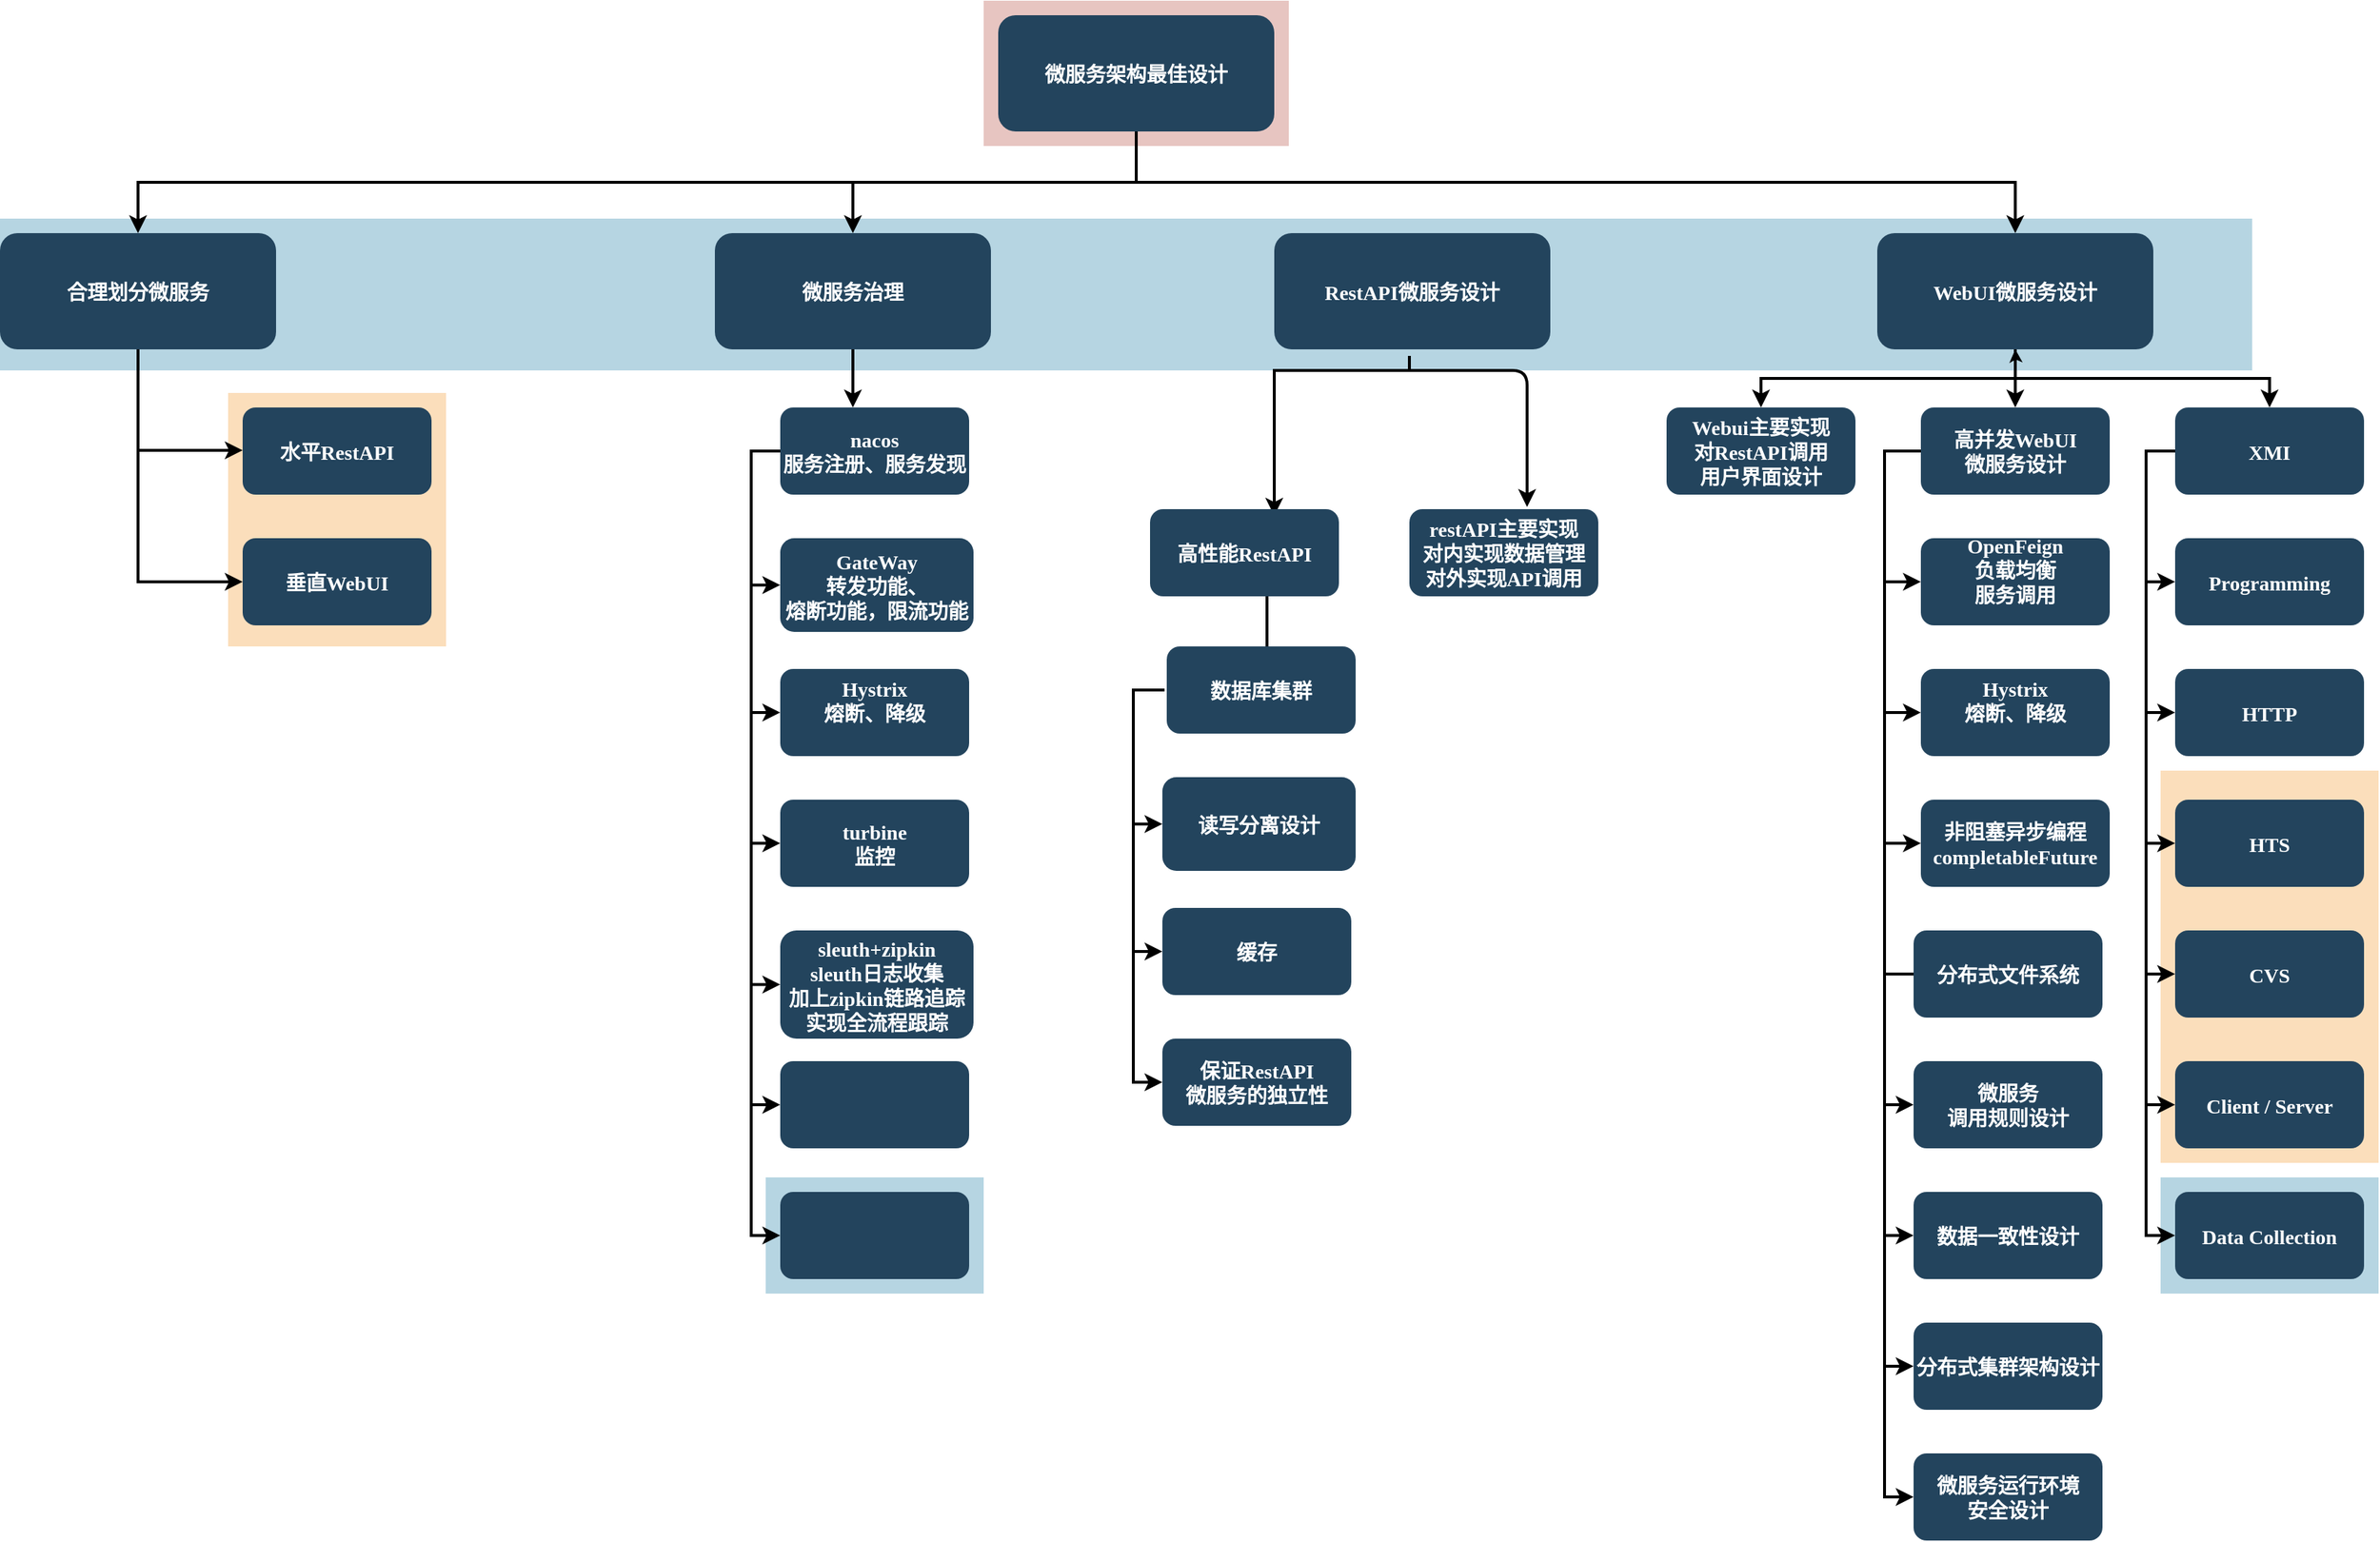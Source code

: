 <mxfile version="14.2.7" type="github">
  <diagram name="Page-1" id="2c0d36ab-eaac-3732-788b-9136903baeff">
    <mxGraphModel dx="1673" dy="896" grid="1" gridSize="10" guides="1" tooltips="1" connect="1" arrows="1" fold="1" page="1" pageScale="1.5" pageWidth="1169" pageHeight="827" background="#ffffff" math="0" shadow="0">
      <root>
        <mxCell id="0" />
        <mxCell id="1" parent="0" />
        <mxCell id="123" value="" style="fillColor=#AE4132;strokeColor=none;opacity=30;" parent="1" vertex="1">
          <mxGeometry x="747" y="175.5" width="210" height="100.0" as="geometry" />
        </mxCell>
        <mxCell id="122" value="" style="fillColor=#10739E;strokeColor=none;opacity=30;" parent="1" vertex="1">
          <mxGeometry x="70" y="325.5" width="1550" height="104.5" as="geometry" />
        </mxCell>
        <mxCell id="121" value="" style="fillColor=#F2931E;strokeColor=none;opacity=30;" parent="1" vertex="1">
          <mxGeometry x="1557" y="705.5" width="150" height="270" as="geometry" />
        </mxCell>
        <mxCell id="118" value="" style="fillColor=#F2931E;strokeColor=none;opacity=30;" parent="1" vertex="1">
          <mxGeometry x="227" y="445.5" width="150" height="174.5" as="geometry" />
        </mxCell>
        <mxCell id="116" value="" style="fillColor=#10739E;strokeColor=none;opacity=30;" parent="1" vertex="1">
          <mxGeometry x="1557" y="985.5" width="150" height="80" as="geometry" />
        </mxCell>
        <mxCell id="114" value="" style="fillColor=#10739E;strokeColor=none;opacity=30;" parent="1" vertex="1">
          <mxGeometry x="597.0" y="985.5" width="150" height="80" as="geometry" />
        </mxCell>
        <mxCell id="xKeBod-_BaKPG255oeOU-142" value="" style="edgeStyle=orthogonalEdgeStyle;rounded=0;orthogonalLoop=1;jettySize=auto;html=1;" edge="1" parent="1" target="4">
          <mxGeometry relative="1" as="geometry">
            <mxPoint x="1457" y="445.5" as="sourcePoint" />
          </mxGeometry>
        </mxCell>
        <mxCell id="2" value="微服务架构最佳设计" style="rounded=1;fillColor=#23445D;gradientColor=none;strokeColor=none;fontColor=#FFFFFF;fontStyle=1;fontFamily=Tahoma;fontSize=14" parent="1" vertex="1">
          <mxGeometry x="757" y="185.5" width="190" height="80" as="geometry" />
        </mxCell>
        <mxCell id="4" value="WebUI微服务设计" style="rounded=1;fillColor=#23445D;gradientColor=none;strokeColor=none;fontColor=#FFFFFF;fontStyle=1;fontFamily=Tahoma;fontSize=14" parent="1" vertex="1">
          <mxGeometry x="1362.0" y="335.5" width="190" height="80" as="geometry" />
        </mxCell>
        <mxCell id="9" value="" style="edgeStyle=elbowEdgeStyle;elbow=vertical;strokeWidth=2;rounded=0" parent="1" source="2" target="4" edge="1">
          <mxGeometry x="337" y="215.5" width="100" height="100" as="geometry">
            <mxPoint x="337" y="315.5" as="sourcePoint" />
            <mxPoint x="437" y="215.5" as="targetPoint" />
          </mxGeometry>
        </mxCell>
        <mxCell id="10" value="RestAPI微服务设计" style="rounded=1;fillColor=#23445D;gradientColor=none;strokeColor=none;fontColor=#FFFFFF;fontStyle=1;fontFamily=Tahoma;fontSize=14" parent="1" vertex="1">
          <mxGeometry x="947" y="335.5" width="190" height="80" as="geometry" />
        </mxCell>
        <mxCell id="12" value="微服务治理" style="rounded=1;fillColor=#23445D;gradientColor=none;strokeColor=none;fontColor=#FFFFFF;fontStyle=1;fontFamily=Tahoma;fontSize=14" parent="1" vertex="1">
          <mxGeometry x="562.0" y="335.5" width="190" height="80" as="geometry" />
        </mxCell>
        <mxCell id="13" value="合理划分微服务" style="rounded=1;fillColor=#23445D;gradientColor=none;strokeColor=none;fontColor=#FFFFFF;fontStyle=1;fontFamily=Tahoma;fontSize=14" parent="1" vertex="1">
          <mxGeometry x="70" y="335.5" width="190" height="80" as="geometry" />
        </mxCell>
        <mxCell id="16" value="水平RestAPI" style="rounded=1;fillColor=#23445D;gradientColor=none;strokeColor=none;fontColor=#FFFFFF;fontStyle=1;fontFamily=Tahoma;fontSize=14" parent="1" vertex="1">
          <mxGeometry x="237" y="455.5" width="130" height="60" as="geometry" />
        </mxCell>
        <mxCell id="17" value="垂直WebUI" style="rounded=1;fillColor=#23445D;gradientColor=none;strokeColor=none;fontColor=#FFFFFF;fontStyle=1;fontFamily=Tahoma;fontSize=14" parent="1" vertex="1">
          <mxGeometry x="237" y="545.5" width="130" height="60" as="geometry" />
        </mxCell>
        <mxCell id="33" value="nacos&#xa;服务注册、服务发现" style="rounded=1;fillColor=#23445D;gradientColor=none;strokeColor=none;fontColor=#FFFFFF;fontStyle=1;fontFamily=Tahoma;fontSize=14" parent="1" vertex="1">
          <mxGeometry x="607" y="455.5" width="130" height="60" as="geometry" />
        </mxCell>
        <mxCell id="34" value="GateWay&#xa;转发功能、&#xa;熔断功能，限流功能" style="rounded=1;fillColor=#23445D;gradientColor=none;strokeColor=none;fontColor=#FFFFFF;fontStyle=1;fontFamily=Tahoma;fontSize=14" parent="1" vertex="1">
          <mxGeometry x="607" y="545.5" width="133" height="64.5" as="geometry" />
        </mxCell>
        <mxCell id="35" value="Hystrix&#xa;熔断、降级&#xa;" style="rounded=1;fillColor=#23445D;gradientColor=none;strokeColor=none;fontColor=#FFFFFF;fontStyle=1;fontFamily=Tahoma;fontSize=14" parent="1" vertex="1">
          <mxGeometry x="607" y="635.5" width="130" height="60" as="geometry" />
        </mxCell>
        <mxCell id="36" value="turbine&#xa;监控" style="rounded=1;fillColor=#23445D;gradientColor=none;strokeColor=none;fontColor=#FFFFFF;fontStyle=1;fontFamily=Tahoma;fontSize=14" parent="1" vertex="1">
          <mxGeometry x="607" y="725.5" width="130" height="60" as="geometry" />
        </mxCell>
        <mxCell id="37" value="sleuth+zipkin&#xa;sleuth日志收集&#xa;加上zipkin链路追踪&#xa;实现全流程跟踪" style="rounded=1;fillColor=#23445D;gradientColor=none;strokeColor=none;fontColor=#FFFFFF;fontStyle=1;fontFamily=Tahoma;fontSize=14" parent="1" vertex="1">
          <mxGeometry x="607" y="815.5" width="133" height="74.5" as="geometry" />
        </mxCell>
        <mxCell id="38" value="" style="rounded=1;fillColor=#23445D;gradientColor=none;strokeColor=none;fontColor=#FFFFFF;fontStyle=1;fontFamily=Tahoma;fontSize=14" parent="1" vertex="1">
          <mxGeometry x="607" y="905.5" width="130" height="60" as="geometry" />
        </mxCell>
        <mxCell id="39" value="" style="rounded=1;fillColor=#23445D;gradientColor=none;strokeColor=none;fontColor=#FFFFFF;fontStyle=1;fontFamily=Tahoma;fontSize=14" parent="1" vertex="1">
          <mxGeometry x="607" y="995.5" width="130" height="60" as="geometry" />
        </mxCell>
        <mxCell id="41" value="restAPI主要实现&#xa;对内实现数据管理&#xa;对外实现API调用" style="rounded=1;fillColor=#23445D;gradientColor=none;strokeColor=none;fontColor=#FFFFFF;fontStyle=1;fontFamily=Tahoma;fontSize=14" parent="1" vertex="1">
          <mxGeometry x="1040" y="525.5" width="130" height="60" as="geometry" />
        </mxCell>
        <mxCell id="44" value="Webui主要实现&#xa;对RestAPI调用&#xa;用户界面设计" style="rounded=1;fillColor=#23445D;gradientColor=none;strokeColor=none;fontColor=#FFFFFF;fontStyle=1;fontFamily=Tahoma;fontSize=14" parent="1" vertex="1">
          <mxGeometry x="1217" y="455.5" width="130" height="60" as="geometry" />
        </mxCell>
        <mxCell id="48" value="高并发WebUI&#xa;微服务设计" style="rounded=1;fillColor=#23445D;gradientColor=none;strokeColor=none;fontColor=#FFFFFF;fontStyle=1;fontFamily=Tahoma;fontSize=14" parent="1" vertex="1">
          <mxGeometry x="1392" y="455.5" width="130" height="60" as="geometry" />
        </mxCell>
        <mxCell id="49" value="OpenFeign&#xa;负载均衡&#xa;服务调用&#xa;" style="rounded=1;fillColor=#23445D;gradientColor=none;strokeColor=none;fontColor=#FFFFFF;fontStyle=1;fontFamily=Tahoma;fontSize=14" parent="1" vertex="1">
          <mxGeometry x="1392" y="545.5" width="130" height="60" as="geometry" />
        </mxCell>
        <mxCell id="50" value="Hystrix&#xa;熔断、降级&#xa;" style="rounded=1;fillColor=#23445D;gradientColor=none;strokeColor=none;fontColor=#FFFFFF;fontStyle=1;fontFamily=Tahoma;fontSize=14" parent="1" vertex="1">
          <mxGeometry x="1392" y="635.5" width="130" height="60" as="geometry" />
        </mxCell>
        <mxCell id="51" value="非阻塞异步编程&#xa;completableFuture" style="rounded=1;fillColor=#23445D;gradientColor=none;strokeColor=none;fontColor=#FFFFFF;fontStyle=1;fontFamily=Tahoma;fontSize=14" parent="1" vertex="1">
          <mxGeometry x="1392" y="725.5" width="130" height="60" as="geometry" />
        </mxCell>
        <mxCell id="52" value="XMI" style="rounded=1;fillColor=#23445D;gradientColor=none;strokeColor=none;fontColor=#FFFFFF;fontStyle=1;fontFamily=Tahoma;fontSize=14" parent="1" vertex="1">
          <mxGeometry x="1567" y="455.5" width="130" height="60" as="geometry" />
        </mxCell>
        <mxCell id="53" value="Programming" style="rounded=1;fillColor=#23445D;gradientColor=none;strokeColor=none;fontColor=#FFFFFF;fontStyle=1;fontFamily=Tahoma;fontSize=14" parent="1" vertex="1">
          <mxGeometry x="1567" y="545.5" width="130" height="60" as="geometry" />
        </mxCell>
        <mxCell id="54" value="HTTP" style="rounded=1;fillColor=#23445D;gradientColor=none;strokeColor=none;fontColor=#FFFFFF;fontStyle=1;fontFamily=Tahoma;fontSize=14" parent="1" vertex="1">
          <mxGeometry x="1567" y="635.5" width="130" height="60" as="geometry" />
        </mxCell>
        <mxCell id="55" value="HTS" style="rounded=1;fillColor=#23445D;gradientColor=none;strokeColor=none;fontColor=#FFFFFF;fontStyle=1;fontFamily=Tahoma;fontSize=14" parent="1" vertex="1">
          <mxGeometry x="1567" y="725.5" width="130" height="60" as="geometry" />
        </mxCell>
        <mxCell id="56" value="CVS" style="rounded=1;fillColor=#23445D;gradientColor=none;strokeColor=none;fontColor=#FFFFFF;fontStyle=1;fontFamily=Tahoma;fontSize=14" parent="1" vertex="1">
          <mxGeometry x="1567" y="815.5" width="130" height="60" as="geometry" />
        </mxCell>
        <mxCell id="57" value="Client / Server" style="rounded=1;fillColor=#23445D;gradientColor=none;strokeColor=none;fontColor=#FFFFFF;fontStyle=1;fontFamily=Tahoma;fontSize=14" parent="1" vertex="1">
          <mxGeometry x="1567" y="905.5" width="130" height="60" as="geometry" />
        </mxCell>
        <mxCell id="58" value="Data Collection" style="rounded=1;fillColor=#23445D;gradientColor=none;strokeColor=none;fontColor=#FFFFFF;fontStyle=1;fontFamily=Tahoma;fontSize=14" parent="1" vertex="1">
          <mxGeometry x="1567" y="995.5" width="130" height="60" as="geometry" />
        </mxCell>
        <mxCell id="59" value="" style="edgeStyle=elbowEdgeStyle;elbow=vertical;strokeWidth=2;rounded=0" parent="1" source="2" target="12" edge="1">
          <mxGeometry x="347" y="225.5" width="100" height="100" as="geometry">
            <mxPoint x="862.0" y="275.5" as="sourcePoint" />
            <mxPoint x="1467.0" y="345.5" as="targetPoint" />
          </mxGeometry>
        </mxCell>
        <mxCell id="61" value="" style="edgeStyle=elbowEdgeStyle;elbow=vertical;strokeWidth=2;rounded=0" parent="1" source="2" target="13" edge="1">
          <mxGeometry x="-23" y="135.5" width="100" height="100" as="geometry">
            <mxPoint x="-23" y="235.5" as="sourcePoint" />
            <mxPoint x="77" y="135.5" as="targetPoint" />
          </mxGeometry>
        </mxCell>
        <mxCell id="64" value="" style="edgeStyle=elbowEdgeStyle;elbow=horizontal;strokeWidth=2;rounded=0" parent="1" source="13" target="16" edge="1">
          <mxGeometry x="-23" y="135.5" width="100" height="100" as="geometry">
            <mxPoint x="-23" y="235.5" as="sourcePoint" />
            <mxPoint x="77" y="135.5" as="targetPoint" />
            <Array as="points">
              <mxPoint x="165" y="485" />
              <mxPoint x="165" y="460" />
              <mxPoint x="202" y="435.5" />
            </Array>
          </mxGeometry>
        </mxCell>
        <mxCell id="65" value="" style="edgeStyle=elbowEdgeStyle;elbow=horizontal;strokeWidth=2;rounded=0" parent="1" source="13" target="17" edge="1">
          <mxGeometry x="-23" y="135.5" width="100" height="100" as="geometry">
            <mxPoint x="-23" y="235.5" as="sourcePoint" />
            <mxPoint x="77" y="135.5" as="targetPoint" />
            <Array as="points">
              <mxPoint x="165" y="520" />
              <mxPoint x="202" y="475.5" />
            </Array>
          </mxGeometry>
        </mxCell>
        <mxCell id="76" value="" style="edgeStyle=elbowEdgeStyle;elbow=horizontal;strokeWidth=2;rounded=0" parent="1" source="33" target="34" edge="1">
          <mxGeometry x="-183" y="135.5" width="100" height="100" as="geometry">
            <mxPoint x="-183" y="235.5" as="sourcePoint" />
            <mxPoint x="-83" y="135.5" as="targetPoint" />
            <Array as="points">
              <mxPoint x="587" y="535.5" />
            </Array>
          </mxGeometry>
        </mxCell>
        <mxCell id="77" value="" style="edgeStyle=elbowEdgeStyle;elbow=horizontal;strokeWidth=2;rounded=0" parent="1" source="33" target="35" edge="1">
          <mxGeometry x="-183" y="135.5" width="100" height="100" as="geometry">
            <mxPoint x="-183" y="235.5" as="sourcePoint" />
            <mxPoint x="-83" y="135.5" as="targetPoint" />
            <Array as="points">
              <mxPoint x="587" y="575.5" />
            </Array>
          </mxGeometry>
        </mxCell>
        <mxCell id="78" value="" style="edgeStyle=elbowEdgeStyle;elbow=horizontal;strokeWidth=2;rounded=0" parent="1" source="33" target="36" edge="1">
          <mxGeometry x="-183" y="135.5" width="100" height="100" as="geometry">
            <mxPoint x="-183" y="235.5" as="sourcePoint" />
            <mxPoint x="-83" y="135.5" as="targetPoint" />
            <Array as="points">
              <mxPoint x="587" y="625.5" />
            </Array>
          </mxGeometry>
        </mxCell>
        <mxCell id="79" value="" style="edgeStyle=elbowEdgeStyle;elbow=horizontal;strokeWidth=2;rounded=0" parent="1" source="33" target="37" edge="1">
          <mxGeometry x="-183" y="135.5" width="100" height="100" as="geometry">
            <mxPoint x="-183" y="235.5" as="sourcePoint" />
            <mxPoint x="-83" y="135.5" as="targetPoint" />
            <Array as="points">
              <mxPoint x="587" y="665.5" />
            </Array>
          </mxGeometry>
        </mxCell>
        <mxCell id="80" value="" style="edgeStyle=elbowEdgeStyle;elbow=horizontal;strokeWidth=2;rounded=0" parent="1" source="33" target="38" edge="1">
          <mxGeometry x="-183" y="135.5" width="100" height="100" as="geometry">
            <mxPoint x="-183" y="235.5" as="sourcePoint" />
            <mxPoint x="-83" y="135.5" as="targetPoint" />
            <Array as="points">
              <mxPoint x="587" y="705.5" />
            </Array>
          </mxGeometry>
        </mxCell>
        <mxCell id="81" value="" style="edgeStyle=elbowEdgeStyle;elbow=horizontal;strokeWidth=2;rounded=0" parent="1" source="33" target="39" edge="1">
          <mxGeometry x="-183" y="135.5" width="100" height="100" as="geometry">
            <mxPoint x="-183" y="235.5" as="sourcePoint" />
            <mxPoint x="-83" y="135.5" as="targetPoint" />
            <Array as="points">
              <mxPoint x="587" y="755.5" />
            </Array>
          </mxGeometry>
        </mxCell>
        <mxCell id="87" value="" style="edgeStyle=elbowEdgeStyle;elbow=horizontal;strokeWidth=2;rounded=0" parent="1" source="48" target="49" edge="1">
          <mxGeometry x="-23" y="135.5" width="100" height="100" as="geometry">
            <mxPoint x="-23" y="235.5" as="sourcePoint" />
            <mxPoint x="77" y="135.5" as="targetPoint" />
            <Array as="points">
              <mxPoint x="1367" y="535.5" />
            </Array>
          </mxGeometry>
        </mxCell>
        <mxCell id="88" value="" style="edgeStyle=elbowEdgeStyle;elbow=horizontal;strokeWidth=2;rounded=0" parent="1" source="48" target="50" edge="1">
          <mxGeometry x="-23" y="135.5" width="100" height="100" as="geometry">
            <mxPoint x="-23" y="235.5" as="sourcePoint" />
            <mxPoint x="77" y="135.5" as="targetPoint" />
            <Array as="points">
              <mxPoint x="1367" y="595.5" />
            </Array>
          </mxGeometry>
        </mxCell>
        <mxCell id="89" value="" style="edgeStyle=elbowEdgeStyle;elbow=horizontal;strokeWidth=2;rounded=0" parent="1" source="48" target="51" edge="1">
          <mxGeometry x="-23" y="135.5" width="100" height="100" as="geometry">
            <mxPoint x="-23" y="235.5" as="sourcePoint" />
            <mxPoint x="77" y="135.5" as="targetPoint" />
            <Array as="points">
              <mxPoint x="1367" y="625.5" />
            </Array>
          </mxGeometry>
        </mxCell>
        <mxCell id="90" value="" style="edgeStyle=elbowEdgeStyle;elbow=horizontal;strokeWidth=2;rounded=0" parent="1" source="52" target="53" edge="1">
          <mxGeometry x="-23" y="135.5" width="100" height="100" as="geometry">
            <mxPoint x="-23" y="235.5" as="sourcePoint" />
            <mxPoint x="77" y="135.5" as="targetPoint" />
            <Array as="points">
              <mxPoint x="1547" y="535.5" />
            </Array>
          </mxGeometry>
        </mxCell>
        <mxCell id="91" value="" style="edgeStyle=elbowEdgeStyle;elbow=horizontal;strokeWidth=2;rounded=0" parent="1" source="52" target="54" edge="1">
          <mxGeometry x="-23" y="135.5" width="100" height="100" as="geometry">
            <mxPoint x="-23" y="235.5" as="sourcePoint" />
            <mxPoint x="77" y="135.5" as="targetPoint" />
            <Array as="points">
              <mxPoint x="1547" y="575.5" />
            </Array>
          </mxGeometry>
        </mxCell>
        <mxCell id="92" value="" style="edgeStyle=elbowEdgeStyle;elbow=horizontal;strokeWidth=2;rounded=0" parent="1" source="52" target="55" edge="1">
          <mxGeometry x="-23" y="135.5" width="100" height="100" as="geometry">
            <mxPoint x="-23" y="235.5" as="sourcePoint" />
            <mxPoint x="77" y="135.5" as="targetPoint" />
            <Array as="points">
              <mxPoint x="1547" y="625.5" />
            </Array>
          </mxGeometry>
        </mxCell>
        <mxCell id="93" value="" style="edgeStyle=elbowEdgeStyle;elbow=horizontal;strokeWidth=2;rounded=0" parent="1" source="52" target="56" edge="1">
          <mxGeometry x="-23" y="135.5" width="100" height="100" as="geometry">
            <mxPoint x="-23" y="235.5" as="sourcePoint" />
            <mxPoint x="77" y="135.5" as="targetPoint" />
            <Array as="points">
              <mxPoint x="1547" y="675.5" />
            </Array>
          </mxGeometry>
        </mxCell>
        <mxCell id="94" value="" style="edgeStyle=elbowEdgeStyle;elbow=horizontal;strokeWidth=2;rounded=0" parent="1" source="52" target="57" edge="1">
          <mxGeometry x="-23" y="135.5" width="100" height="100" as="geometry">
            <mxPoint x="-23" y="235.5" as="sourcePoint" />
            <mxPoint x="77" y="135.5" as="targetPoint" />
            <Array as="points">
              <mxPoint x="1547" y="725.5" />
            </Array>
          </mxGeometry>
        </mxCell>
        <mxCell id="95" value="" style="edgeStyle=elbowEdgeStyle;elbow=horizontal;strokeWidth=2;rounded=0" parent="1" source="52" target="58" edge="1">
          <mxGeometry x="-23" y="135.5" width="100" height="100" as="geometry">
            <mxPoint x="-23" y="235.5" as="sourcePoint" />
            <mxPoint x="77" y="135.5" as="targetPoint" />
            <Array as="points">
              <mxPoint x="1547" y="765.5" />
            </Array>
          </mxGeometry>
        </mxCell>
        <mxCell id="101" value="" style="edgeStyle=elbowEdgeStyle;elbow=vertical;strokeWidth=2;rounded=0" parent="1" source="12" edge="1">
          <mxGeometry x="-23" y="135.5" width="100" height="100" as="geometry">
            <mxPoint x="-23" y="235.5" as="sourcePoint" />
            <mxPoint x="657" y="455.5" as="targetPoint" />
          </mxGeometry>
        </mxCell>
        <mxCell id="104" value="" style="edgeStyle=elbowEdgeStyle;elbow=vertical;strokeWidth=2;rounded=0" parent="1" source="4" target="48" edge="1">
          <mxGeometry x="-23" y="135.5" width="100" height="100" as="geometry">
            <mxPoint x="-23" y="235.5" as="sourcePoint" />
            <mxPoint x="77" y="135.5" as="targetPoint" />
          </mxGeometry>
        </mxCell>
        <mxCell id="105" value="" style="edgeStyle=elbowEdgeStyle;elbow=vertical;strokeWidth=2;rounded=0" parent="1" source="4" target="44" edge="1">
          <mxGeometry x="-23" y="135.5" width="100" height="100" as="geometry">
            <mxPoint x="-23" y="235.5" as="sourcePoint" />
            <mxPoint x="77" y="135.5" as="targetPoint" />
          </mxGeometry>
        </mxCell>
        <mxCell id="106" value="" style="edgeStyle=elbowEdgeStyle;elbow=vertical;strokeWidth=2;rounded=0" parent="1" source="4" target="52" edge="1">
          <mxGeometry x="-23" y="135.5" width="100" height="100" as="geometry">
            <mxPoint x="-23" y="235.5" as="sourcePoint" />
            <mxPoint x="77" y="135.5" as="targetPoint" />
          </mxGeometry>
        </mxCell>
        <mxCell id="xKeBod-_BaKPG255oeOU-143" value="" style="edgeStyle=elbowEdgeStyle;elbow=vertical;strokeWidth=2;rounded=0" edge="1" parent="1">
          <mxGeometry x="-361" y="135.5" width="100" height="100" as="geometry">
            <mxPoint x="1040" y="420" as="sourcePoint" />
            <mxPoint x="947" y="530" as="targetPoint" />
            <Array as="points">
              <mxPoint x="1037" y="430" />
            </Array>
          </mxGeometry>
        </mxCell>
        <mxCell id="xKeBod-_BaKPG255oeOU-146" value="数据库集群" style="rounded=1;fillColor=#23445D;gradientColor=none;strokeColor=none;fontColor=#FFFFFF;fontStyle=1;fontFamily=Tahoma;fontSize=14" vertex="1" parent="1">
          <mxGeometry x="873" y="620" width="130" height="60" as="geometry" />
        </mxCell>
        <mxCell id="xKeBod-_BaKPG255oeOU-147" value="读写分离设计" style="rounded=1;fillColor=#23445D;gradientColor=none;strokeColor=none;fontColor=#FFFFFF;fontStyle=1;fontFamily=Tahoma;fontSize=14" vertex="1" parent="1">
          <mxGeometry x="870" y="710" width="133" height="64.5" as="geometry" />
        </mxCell>
        <mxCell id="xKeBod-_BaKPG255oeOU-148" value="缓存" style="rounded=1;fillColor=#23445D;gradientColor=none;strokeColor=none;fontColor=#FFFFFF;fontStyle=1;fontFamily=Tahoma;fontSize=14" vertex="1" parent="1">
          <mxGeometry x="870" y="800" width="130" height="60" as="geometry" />
        </mxCell>
        <mxCell id="xKeBod-_BaKPG255oeOU-149" value="保证RestAPI&#xa;微服务的独立性" style="rounded=1;fillColor=#23445D;gradientColor=none;strokeColor=none;fontColor=#FFFFFF;fontStyle=1;fontFamily=Tahoma;fontSize=14" vertex="1" parent="1">
          <mxGeometry x="870" y="890" width="130" height="60" as="geometry" />
        </mxCell>
        <mxCell id="xKeBod-_BaKPG255oeOU-153" value="" style="edgeStyle=elbowEdgeStyle;elbow=horizontal;strokeWidth=2;rounded=0" edge="1" parent="1" target="xKeBod-_BaKPG255oeOU-147">
          <mxGeometry x="80" y="300" width="100" height="100" as="geometry">
            <mxPoint x="871.5" y="650.0" as="sourcePoint" />
            <mxPoint x="180" y="300" as="targetPoint" />
            <Array as="points">
              <mxPoint x="850" y="700" />
            </Array>
          </mxGeometry>
        </mxCell>
        <mxCell id="xKeBod-_BaKPG255oeOU-154" value="" style="edgeStyle=elbowEdgeStyle;elbow=horizontal;strokeWidth=2;rounded=0" edge="1" parent="1" target="xKeBod-_BaKPG255oeOU-148">
          <mxGeometry x="80" y="300" width="100" height="100" as="geometry">
            <mxPoint x="871.5" y="650.0" as="sourcePoint" />
            <mxPoint x="180" y="300" as="targetPoint" />
            <Array as="points">
              <mxPoint x="850" y="740" />
            </Array>
          </mxGeometry>
        </mxCell>
        <mxCell id="xKeBod-_BaKPG255oeOU-155" value="" style="edgeStyle=elbowEdgeStyle;elbow=horizontal;strokeWidth=2;rounded=0" edge="1" parent="1">
          <mxGeometry x="80" y="300" width="100" height="100" as="geometry">
            <mxPoint x="871.5" y="650.0" as="sourcePoint" />
            <mxPoint x="870.0" y="920.0" as="targetPoint" />
            <Array as="points">
              <mxPoint x="850" y="790" />
            </Array>
          </mxGeometry>
        </mxCell>
        <mxCell id="xKeBod-_BaKPG255oeOU-162" value="" style="endArrow=classic;html=1;strokeWidth=2;" edge="1" parent="1">
          <mxGeometry width="50" height="50" relative="1" as="geometry">
            <mxPoint x="1040" y="430" as="sourcePoint" />
            <mxPoint x="1121" y="524" as="targetPoint" />
            <Array as="points">
              <mxPoint x="1121" y="430" />
              <mxPoint x="1121" y="494" />
            </Array>
          </mxGeometry>
        </mxCell>
        <mxCell id="xKeBod-_BaKPG255oeOU-163" value="高性能RestAPI" style="rounded=1;fillColor=#23445D;gradientColor=none;strokeColor=none;fontColor=#FFFFFF;fontStyle=1;fontFamily=Tahoma;fontSize=14" vertex="1" parent="1">
          <mxGeometry x="861.5" y="525.5" width="130" height="60" as="geometry" />
        </mxCell>
        <mxCell id="xKeBod-_BaKPG255oeOU-164" value="" style="line;strokeWidth=2;direction=south;html=1;" vertex="1" parent="1">
          <mxGeometry x="937" y="585.5" width="10" height="34.5" as="geometry" />
        </mxCell>
        <mxCell id="xKeBod-_BaKPG255oeOU-189" value="分布式文件系统" style="rounded=1;fillColor=#23445D;gradientColor=none;strokeColor=none;fontColor=#FFFFFF;fontStyle=1;fontFamily=Tahoma;fontSize=14" vertex="1" parent="1">
          <mxGeometry x="1387" y="815.5" width="130" height="60" as="geometry" />
        </mxCell>
        <mxCell id="xKeBod-_BaKPG255oeOU-190" value="微服务&#xa;调用规则设计" style="rounded=1;fillColor=#23445D;gradientColor=none;strokeColor=none;fontColor=#FFFFFF;fontStyle=1;fontFamily=Tahoma;fontSize=14" vertex="1" parent="1">
          <mxGeometry x="1387" y="905.5" width="130" height="60" as="geometry" />
        </mxCell>
        <mxCell id="xKeBod-_BaKPG255oeOU-191" value="数据一致性设计" style="rounded=1;fillColor=#23445D;gradientColor=none;strokeColor=none;fontColor=#FFFFFF;fontStyle=1;fontFamily=Tahoma;fontSize=14" vertex="1" parent="1">
          <mxGeometry x="1387" y="995.5" width="130" height="60" as="geometry" />
        </mxCell>
        <mxCell id="xKeBod-_BaKPG255oeOU-192" value="分布式集群架构设计" style="rounded=1;fillColor=#23445D;gradientColor=none;strokeColor=none;fontColor=#FFFFFF;fontStyle=1;fontFamily=Tahoma;fontSize=14" vertex="1" parent="1">
          <mxGeometry x="1387" y="1085.5" width="130" height="60" as="geometry" />
        </mxCell>
        <mxCell id="xKeBod-_BaKPG255oeOU-193" value="微服务运行环境&#xa;安全设计" style="rounded=1;fillColor=#23445D;gradientColor=none;strokeColor=none;fontColor=#FFFFFF;fontStyle=1;fontFamily=Tahoma;fontSize=14" vertex="1" parent="1">
          <mxGeometry x="1387" y="1175.5" width="130" height="60" as="geometry" />
        </mxCell>
        <mxCell id="xKeBod-_BaKPG255oeOU-196" value="" style="edgeStyle=elbowEdgeStyle;elbow=horizontal;strokeWidth=2;rounded=0" edge="1" parent="1" source="xKeBod-_BaKPG255oeOU-189" target="xKeBod-_BaKPG255oeOU-190">
          <mxGeometry x="-203" y="495.5" width="100" height="100" as="geometry">
            <mxPoint x="-203" y="595.5" as="sourcePoint" />
            <mxPoint x="-103" y="495.5" as="targetPoint" />
            <Array as="points">
              <mxPoint x="1367" y="895.5" />
            </Array>
          </mxGeometry>
        </mxCell>
        <mxCell id="xKeBod-_BaKPG255oeOU-197" value="" style="edgeStyle=elbowEdgeStyle;elbow=horizontal;strokeWidth=2;rounded=0" edge="1" parent="1" source="xKeBod-_BaKPG255oeOU-189" target="xKeBod-_BaKPG255oeOU-191">
          <mxGeometry x="-203" y="495.5" width="100" height="100" as="geometry">
            <mxPoint x="-203" y="595.5" as="sourcePoint" />
            <mxPoint x="-103" y="495.5" as="targetPoint" />
            <Array as="points">
              <mxPoint x="1367" y="935.5" />
            </Array>
          </mxGeometry>
        </mxCell>
        <mxCell id="xKeBod-_BaKPG255oeOU-198" value="" style="edgeStyle=elbowEdgeStyle;elbow=horizontal;strokeWidth=2;rounded=0" edge="1" parent="1" source="xKeBod-_BaKPG255oeOU-189" target="xKeBod-_BaKPG255oeOU-192">
          <mxGeometry x="-203" y="495.5" width="100" height="100" as="geometry">
            <mxPoint x="-203" y="595.5" as="sourcePoint" />
            <mxPoint x="-103" y="495.5" as="targetPoint" />
            <Array as="points">
              <mxPoint x="1367" y="985.5" />
            </Array>
          </mxGeometry>
        </mxCell>
        <mxCell id="xKeBod-_BaKPG255oeOU-199" value="" style="edgeStyle=elbowEdgeStyle;elbow=horizontal;strokeWidth=2;rounded=0" edge="1" parent="1" source="xKeBod-_BaKPG255oeOU-189" target="xKeBod-_BaKPG255oeOU-193">
          <mxGeometry x="-203" y="495.5" width="100" height="100" as="geometry">
            <mxPoint x="-203" y="595.5" as="sourcePoint" />
            <mxPoint x="-103" y="495.5" as="targetPoint" />
            <Array as="points">
              <mxPoint x="1367" y="1035.5" />
            </Array>
          </mxGeometry>
        </mxCell>
        <mxCell id="xKeBod-_BaKPG255oeOU-202" value="" style="line;strokeWidth=2;direction=south;html=1;" vertex="1" parent="1">
          <mxGeometry x="1362" y="755.5" width="10" height="94.5" as="geometry" />
        </mxCell>
      </root>
    </mxGraphModel>
  </diagram>
</mxfile>

